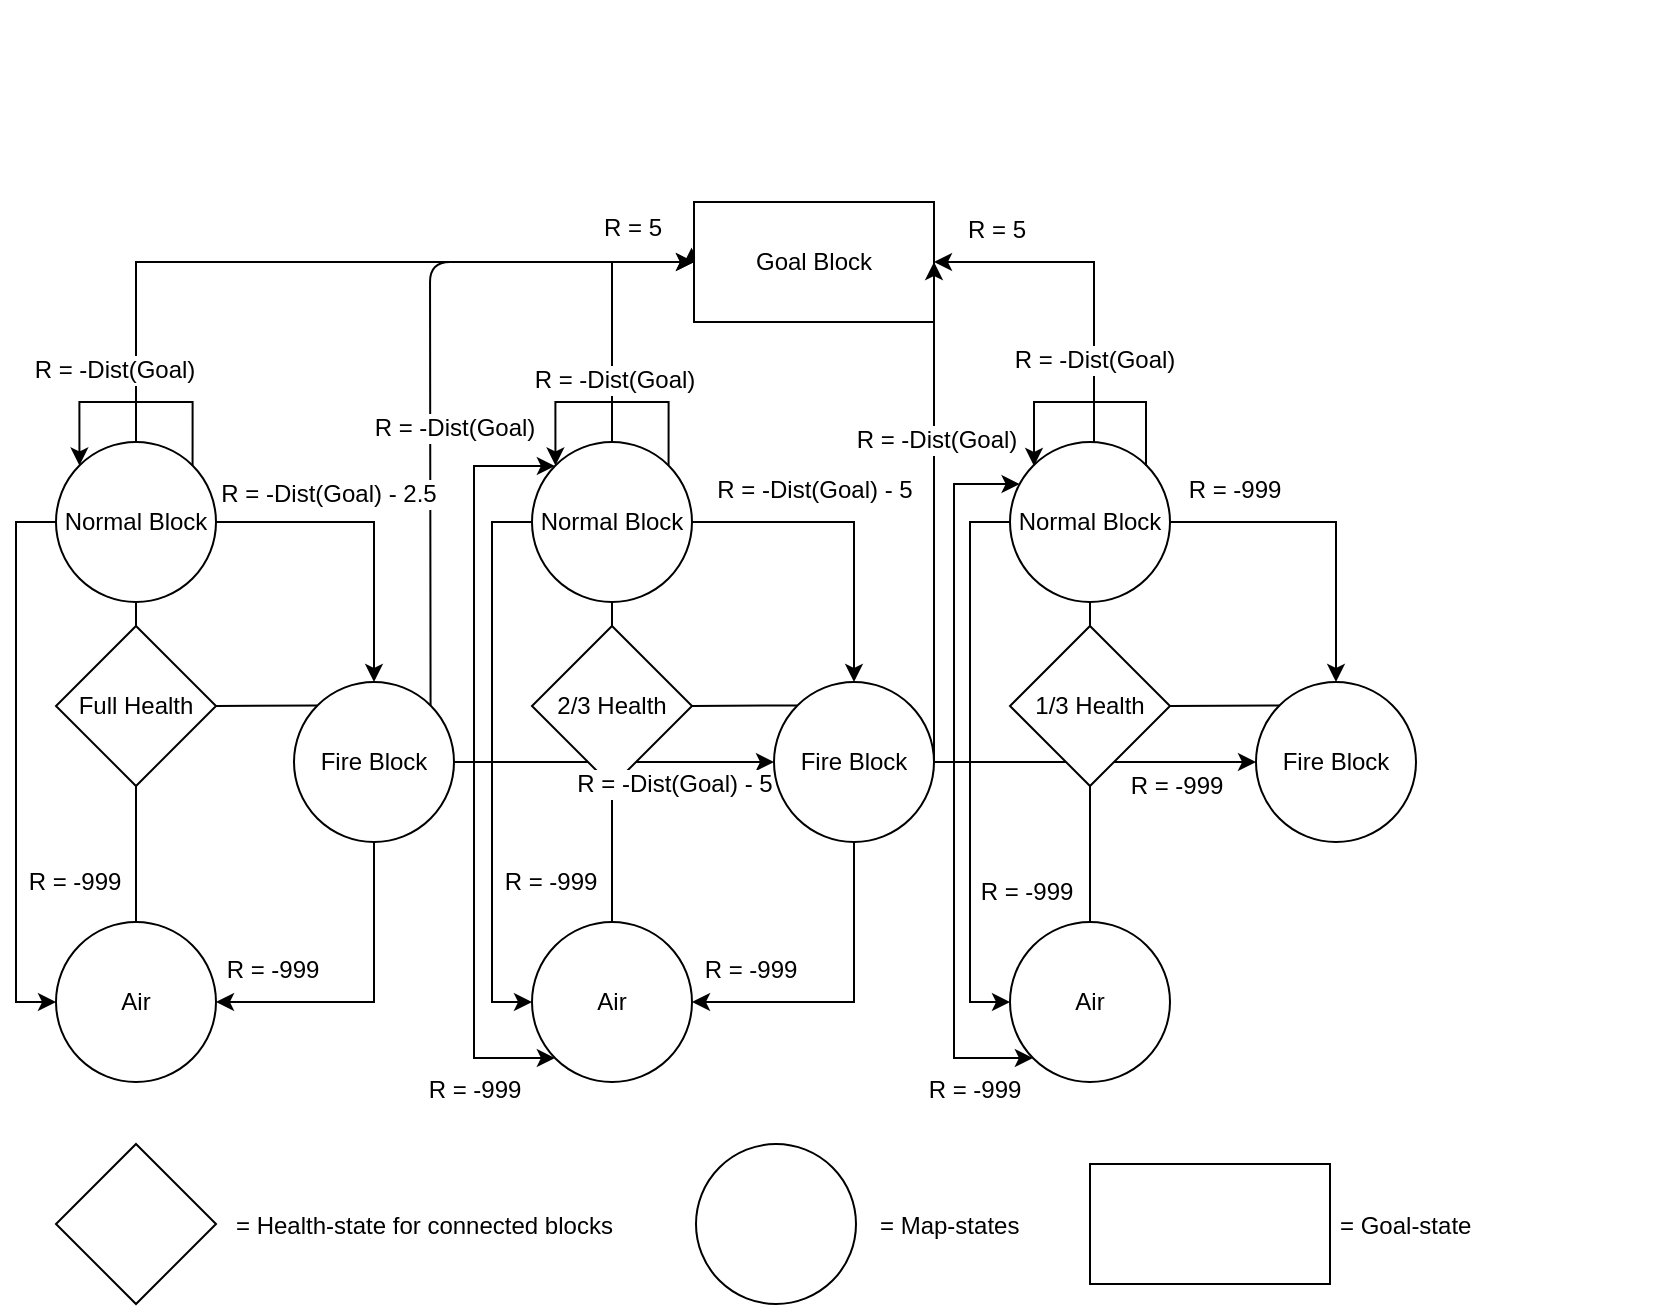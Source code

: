 <mxfile version="10.6.9" type="device"><diagram id="R0boLu_fr81HnDhfR_3-" name="Page-1"><mxGraphModel dx="1522" dy="826" grid="1" gridSize="10" guides="1" tooltips="1" connect="1" arrows="1" fold="1" page="1" pageScale="1" pageWidth="850" pageHeight="1100" math="0" shadow="0"><root><mxCell id="0"/><mxCell id="1" parent="0"/><mxCell id="QGeYlxGQ5tOe7s_yKPZm-204" value="" style="edgeStyle=orthogonalEdgeStyle;rounded=0;orthogonalLoop=1;jettySize=auto;html=1;" edge="1" parent="1" source="QGeYlxGQ5tOe7s_yKPZm-70" target="QGeYlxGQ5tOe7s_yKPZm-78"><mxGeometry relative="1" as="geometry"/></mxCell><mxCell id="QGeYlxGQ5tOe7s_yKPZm-186" value="" style="endArrow=none;html=1;exitX=1;exitY=0.5;exitDx=0;exitDy=0;entryX=0;entryY=0;entryDx=0;entryDy=0;" edge="1" parent="1" source="QGeYlxGQ5tOe7s_yKPZm-177" target="QGeYlxGQ5tOe7s_yKPZm-78"><mxGeometry width="50" height="50" relative="1" as="geometry"><mxPoint x="330" y="370" as="sourcePoint"/><mxPoint x="329" y="410" as="targetPoint"/></mxGeometry></mxCell><mxCell id="QGeYlxGQ5tOe7s_yKPZm-177" value="2/3 Health" style="rhombus;whiteSpace=wrap;html=1;" vertex="1" parent="1"><mxGeometry x="279" y="252" width="80" height="80" as="geometry"/></mxCell><mxCell id="QGeYlxGQ5tOe7s_yKPZm-176" value="Full Health" style="rhombus;whiteSpace=wrap;html=1;" vertex="1" parent="1"><mxGeometry x="41" y="252" width="80" height="80" as="geometry"/></mxCell><mxCell id="QGeYlxGQ5tOe7s_yKPZm-149" style="edgeStyle=orthogonalEdgeStyle;rounded=0;orthogonalLoop=1;jettySize=auto;html=1;exitX=0.5;exitY=1;exitDx=0;exitDy=0;entryX=1;entryY=0.5;entryDx=0;entryDy=0;" edge="1" parent="1" source="QGeYlxGQ5tOe7s_yKPZm-70" target="QGeYlxGQ5tOe7s_yKPZm-88"><mxGeometry relative="1" as="geometry"/></mxCell><mxCell id="QGeYlxGQ5tOe7s_yKPZm-191" value="" style="edgeStyle=orthogonalEdgeStyle;rounded=0;orthogonalLoop=1;jettySize=auto;html=1;" edge="1" parent="1" source="QGeYlxGQ5tOe7s_yKPZm-70" target="QGeYlxGQ5tOe7s_yKPZm-104"><mxGeometry relative="1" as="geometry"><mxPoint x="250" y="150" as="targetPoint"/><Array as="points"><mxPoint x="250" y="320"/><mxPoint x="250" y="172"/></Array></mxGeometry></mxCell><mxCell id="QGeYlxGQ5tOe7s_yKPZm-70" value="Fire Block" style="ellipse;whiteSpace=wrap;html=1;aspect=fixed;" vertex="1" parent="1"><mxGeometry x="160" y="280" width="80" height="80" as="geometry"/></mxCell><mxCell id="QGeYlxGQ5tOe7s_yKPZm-148" style="edgeStyle=orthogonalEdgeStyle;rounded=0;orthogonalLoop=1;jettySize=auto;html=1;exitX=0.5;exitY=1;exitDx=0;exitDy=0;entryX=1;entryY=0.5;entryDx=0;entryDy=0;" edge="1" parent="1" source="QGeYlxGQ5tOe7s_yKPZm-78" target="QGeYlxGQ5tOe7s_yKPZm-89"><mxGeometry relative="1" as="geometry"/></mxCell><mxCell id="QGeYlxGQ5tOe7s_yKPZm-206" value="" style="edgeStyle=orthogonalEdgeStyle;rounded=0;orthogonalLoop=1;jettySize=auto;html=1;" edge="1" parent="1" source="QGeYlxGQ5tOe7s_yKPZm-78" target="QGeYlxGQ5tOe7s_yKPZm-84"><mxGeometry relative="1" as="geometry"/></mxCell><mxCell id="QGeYlxGQ5tOe7s_yKPZm-78" value="Fire Block" style="ellipse;whiteSpace=wrap;html=1;aspect=fixed;" vertex="1" parent="1"><mxGeometry x="400" y="280" width="80" height="80" as="geometry"/></mxCell><mxCell id="QGeYlxGQ5tOe7s_yKPZm-84" value="Fire Block" style="ellipse;whiteSpace=wrap;html=1;aspect=fixed;" vertex="1" parent="1"><mxGeometry x="641" y="280" width="80" height="80" as="geometry"/></mxCell><mxCell id="QGeYlxGQ5tOe7s_yKPZm-88" value="Air&lt;br&gt;" style="ellipse;whiteSpace=wrap;html=1;aspect=fixed;" vertex="1" parent="1"><mxGeometry x="41" y="400" width="80" height="80" as="geometry"/></mxCell><mxCell id="QGeYlxGQ5tOe7s_yKPZm-89" value="Air&lt;br&gt;" style="ellipse;whiteSpace=wrap;html=1;aspect=fixed;" vertex="1" parent="1"><mxGeometry x="279" y="400" width="80" height="80" as="geometry"/></mxCell><mxCell id="QGeYlxGQ5tOe7s_yKPZm-90" value="Air&lt;br&gt;" style="ellipse;whiteSpace=wrap;html=1;aspect=fixed;" vertex="1" parent="1"><mxGeometry x="518" y="400" width="80" height="80" as="geometry"/></mxCell><mxCell id="QGeYlxGQ5tOe7s_yKPZm-115" style="edgeStyle=orthogonalEdgeStyle;rounded=0;orthogonalLoop=1;jettySize=auto;html=1;exitX=1;exitY=0.5;exitDx=0;exitDy=0;" edge="1" parent="1" source="QGeYlxGQ5tOe7s_yKPZm-104" target="QGeYlxGQ5tOe7s_yKPZm-78"><mxGeometry relative="1" as="geometry"/></mxCell><mxCell id="QGeYlxGQ5tOe7s_yKPZm-116" style="edgeStyle=orthogonalEdgeStyle;rounded=0;orthogonalLoop=1;jettySize=auto;html=1;exitX=0;exitY=0.5;exitDx=0;exitDy=0;entryX=0;entryY=0.5;entryDx=0;entryDy=0;" edge="1" parent="1" source="QGeYlxGQ5tOe7s_yKPZm-104" target="QGeYlxGQ5tOe7s_yKPZm-89"><mxGeometry relative="1" as="geometry"/></mxCell><mxCell id="QGeYlxGQ5tOe7s_yKPZm-128" value="" style="edgeStyle=orthogonalEdgeStyle;rounded=0;orthogonalLoop=1;jettySize=auto;html=1;entryX=-0.01;entryY=0.38;entryDx=0;entryDy=0;entryPerimeter=0;" edge="1" parent="1" source="QGeYlxGQ5tOe7s_yKPZm-104" target="QGeYlxGQ5tOe7s_yKPZm-122"><mxGeometry relative="1" as="geometry"><mxPoint x="320" y="30" as="targetPoint"/><Array as="points"><mxPoint x="319" y="70"/></Array></mxGeometry></mxCell><mxCell id="QGeYlxGQ5tOe7s_yKPZm-104" value="Normal Block&lt;br&gt;" style="ellipse;whiteSpace=wrap;html=1;aspect=fixed;" vertex="1" parent="1"><mxGeometry x="279" y="160" width="80" height="80" as="geometry"/></mxCell><mxCell id="QGeYlxGQ5tOe7s_yKPZm-117" style="edgeStyle=orthogonalEdgeStyle;rounded=0;orthogonalLoop=1;jettySize=auto;html=1;exitX=1;exitY=0.5;exitDx=0;exitDy=0;entryX=0.5;entryY=0;entryDx=0;entryDy=0;" edge="1" parent="1" source="QGeYlxGQ5tOe7s_yKPZm-106" target="QGeYlxGQ5tOe7s_yKPZm-84"><mxGeometry relative="1" as="geometry"/></mxCell><mxCell id="QGeYlxGQ5tOe7s_yKPZm-118" style="edgeStyle=orthogonalEdgeStyle;rounded=0;orthogonalLoop=1;jettySize=auto;html=1;exitX=0;exitY=0.5;exitDx=0;exitDy=0;entryX=0;entryY=0.5;entryDx=0;entryDy=0;" edge="1" parent="1" source="QGeYlxGQ5tOe7s_yKPZm-106" target="QGeYlxGQ5tOe7s_yKPZm-90"><mxGeometry relative="1" as="geometry"/></mxCell><mxCell id="QGeYlxGQ5tOe7s_yKPZm-126" value="" style="edgeStyle=orthogonalEdgeStyle;rounded=0;orthogonalLoop=1;jettySize=auto;html=1;entryX=1;entryY=0.5;entryDx=0;entryDy=0;" edge="1" parent="1" source="QGeYlxGQ5tOe7s_yKPZm-106" target="QGeYlxGQ5tOe7s_yKPZm-122"><mxGeometry relative="1" as="geometry"><mxPoint x="520" y="20" as="targetPoint"/><Array as="points"><mxPoint x="560" y="70"/></Array></mxGeometry></mxCell><mxCell id="QGeYlxGQ5tOe7s_yKPZm-106" value="Normal Block&lt;br&gt;" style="ellipse;whiteSpace=wrap;html=1;aspect=fixed;" vertex="1" parent="1"><mxGeometry x="518" y="160" width="80" height="80" as="geometry"/></mxCell><mxCell id="QGeYlxGQ5tOe7s_yKPZm-114" style="edgeStyle=orthogonalEdgeStyle;rounded=0;orthogonalLoop=1;jettySize=auto;html=1;exitX=0;exitY=0.5;exitDx=0;exitDy=0;entryX=0;entryY=0.5;entryDx=0;entryDy=0;" edge="1" parent="1" source="QGeYlxGQ5tOe7s_yKPZm-108" target="QGeYlxGQ5tOe7s_yKPZm-88"><mxGeometry relative="1" as="geometry"/></mxCell><mxCell id="QGeYlxGQ5tOe7s_yKPZm-121" style="edgeStyle=orthogonalEdgeStyle;rounded=0;orthogonalLoop=1;jettySize=auto;html=1;exitX=1;exitY=0.5;exitDx=0;exitDy=0;" edge="1" parent="1" source="QGeYlxGQ5tOe7s_yKPZm-108" target="QGeYlxGQ5tOe7s_yKPZm-70"><mxGeometry relative="1" as="geometry"/></mxCell><mxCell id="QGeYlxGQ5tOe7s_yKPZm-130" value="" style="edgeStyle=orthogonalEdgeStyle;rounded=0;orthogonalLoop=1;jettySize=auto;html=1;entryX=0;entryY=0.5;entryDx=0;entryDy=0;" edge="1" parent="1" source="QGeYlxGQ5tOe7s_yKPZm-108" target="QGeYlxGQ5tOe7s_yKPZm-122"><mxGeometry relative="1" as="geometry"><mxPoint x="81" y="80" as="targetPoint"/><Array as="points"><mxPoint x="81" y="70"/></Array></mxGeometry></mxCell><mxCell id="QGeYlxGQ5tOe7s_yKPZm-108" value="Normal Block&lt;br&gt;" style="ellipse;whiteSpace=wrap;html=1;aspect=fixed;" vertex="1" parent="1"><mxGeometry x="41" y="160" width="80" height="80" as="geometry"/></mxCell><mxCell id="QGeYlxGQ5tOe7s_yKPZm-122" value="Goal Block" style="rounded=0;whiteSpace=wrap;html=1;" vertex="1" parent="1"><mxGeometry x="360" y="40" width="120" height="60" as="geometry"/></mxCell><mxCell id="QGeYlxGQ5tOe7s_yKPZm-133" value="" style="endArrow=classic;html=1;exitX=1;exitY=0;exitDx=0;exitDy=0;entryX=0;entryY=0.5;entryDx=0;entryDy=0;" edge="1" parent="1" source="QGeYlxGQ5tOe7s_yKPZm-70" target="QGeYlxGQ5tOe7s_yKPZm-122"><mxGeometry width="50" height="50" relative="1" as="geometry"><mxPoint x="10" y="600" as="sourcePoint"/><mxPoint x="60" y="550" as="targetPoint"/><Array as="points"><mxPoint x="228" y="70"/></Array></mxGeometry></mxCell><mxCell id="QGeYlxGQ5tOe7s_yKPZm-134" value="" style="endArrow=classic;html=1;exitX=1;exitY=0.5;exitDx=0;exitDy=0;entryX=1;entryY=0.5;entryDx=0;entryDy=0;" edge="1" parent="1" source="QGeYlxGQ5tOe7s_yKPZm-78" target="QGeYlxGQ5tOe7s_yKPZm-122"><mxGeometry width="50" height="50" relative="1" as="geometry"><mxPoint x="10" y="600" as="sourcePoint"/><mxPoint x="540" y="40" as="targetPoint"/><Array as="points"><mxPoint x="480" y="180"/></Array></mxGeometry></mxCell><mxCell id="QGeYlxGQ5tOe7s_yKPZm-138" value="R = -999" style="text;html=1;resizable=0;points=[];align=center;verticalAlign=middle;labelBackgroundColor=#ffffff;" vertex="1" connectable="0" parent="1"><mxGeometry x="598" y="310" as="geometry"><mxPoint x="-210" y="114" as="offset"/></mxGeometry></mxCell><mxCell id="QGeYlxGQ5tOe7s_yKPZm-139" value="R = -999" style="text;html=1;resizable=0;points=[];align=center;verticalAlign=middle;labelBackgroundColor=#ffffff;" vertex="1" connectable="0" parent="1"><mxGeometry x="359" y="310" as="geometry"><mxPoint x="-210" y="114" as="offset"/></mxGeometry></mxCell><mxCell id="QGeYlxGQ5tOe7s_yKPZm-140" value="R = -Dist(Goal)" style="text;html=1;resizable=0;points=[];align=center;verticalAlign=middle;labelBackgroundColor=#ffffff;" vertex="1" connectable="0" parent="1"><mxGeometry x="280" y="10" as="geometry"><mxPoint x="-210" y="114" as="offset"/></mxGeometry></mxCell><mxCell id="QGeYlxGQ5tOe7s_yKPZm-141" value="R = -Dist(Goal)" style="text;html=1;resizable=0;points=[];align=center;verticalAlign=middle;labelBackgroundColor=#ffffff;" vertex="1" connectable="0" parent="1"><mxGeometry x="530" y="15" as="geometry"><mxPoint x="-210" y="114" as="offset"/></mxGeometry></mxCell><mxCell id="QGeYlxGQ5tOe7s_yKPZm-142" value="R = -Dist(Goal)" style="text;html=1;resizable=0;points=[];align=center;verticalAlign=middle;labelBackgroundColor=#ffffff;" vertex="1" connectable="0" parent="1"><mxGeometry x="770" y="5" as="geometry"><mxPoint x="-210" y="114" as="offset"/></mxGeometry></mxCell><mxCell id="QGeYlxGQ5tOe7s_yKPZm-143" value="R = -999" style="text;html=1;resizable=0;points=[];align=center;verticalAlign=middle;labelBackgroundColor=#ffffff;labelBorderColor=none;" vertex="1" connectable="0" parent="1"><mxGeometry x="840" y="70" as="geometry"><mxPoint x="-210" y="114" as="offset"/></mxGeometry></mxCell><mxCell id="QGeYlxGQ5tOe7s_yKPZm-144" value="R = -Dist(Goal) - 2.5" style="text;resizable=0;points=[];align=center;verticalAlign=middle;labelBackgroundColor=#ffffff;labelBorderColor=none;html=1;" vertex="1" connectable="0" parent="1"><mxGeometry x="387" y="72" as="geometry"><mxPoint x="-210" y="114" as="offset"/></mxGeometry></mxCell><mxCell id="QGeYlxGQ5tOe7s_yKPZm-146" value="R = -Dist(Goal) - 5" style="text;html=1;resizable=0;points=[];align=center;verticalAlign=middle;labelBackgroundColor=#ffffff;labelBorderColor=none;" vertex="1" connectable="0" parent="1"><mxGeometry x="630" y="70" as="geometry"><mxPoint x="-210" y="114" as="offset"/></mxGeometry></mxCell><mxCell id="QGeYlxGQ5tOe7s_yKPZm-164" style="edgeStyle=orthogonalEdgeStyle;rounded=0;orthogonalLoop=1;jettySize=auto;html=1;exitX=1;exitY=0;exitDx=0;exitDy=0;entryX=0;entryY=0;entryDx=0;entryDy=0;" edge="1" parent="1" source="QGeYlxGQ5tOe7s_yKPZm-108" target="QGeYlxGQ5tOe7s_yKPZm-108"><mxGeometry relative="1" as="geometry"><Array as="points"><mxPoint x="109" y="140"/><mxPoint x="53" y="140"/></Array></mxGeometry></mxCell><mxCell id="QGeYlxGQ5tOe7s_yKPZm-165" style="edgeStyle=orthogonalEdgeStyle;rounded=0;orthogonalLoop=1;jettySize=auto;html=1;exitX=1;exitY=0;exitDx=0;exitDy=0;entryX=0;entryY=0;entryDx=0;entryDy=0;" edge="1" parent="1" source="QGeYlxGQ5tOe7s_yKPZm-104" target="QGeYlxGQ5tOe7s_yKPZm-104"><mxGeometry relative="1" as="geometry"><mxPoint x="347" y="162" as="sourcePoint"/><mxPoint x="291" y="162" as="targetPoint"/><Array as="points"><mxPoint x="347" y="140"/><mxPoint x="291" y="140"/></Array></mxGeometry></mxCell><mxCell id="QGeYlxGQ5tOe7s_yKPZm-166" style="edgeStyle=orthogonalEdgeStyle;rounded=0;orthogonalLoop=1;jettySize=auto;html=1;exitX=1;exitY=0;exitDx=0;exitDy=0;entryX=0;entryY=0;entryDx=0;entryDy=0;" edge="1" parent="1"><mxGeometry relative="1" as="geometry"><mxPoint x="586" y="172" as="sourcePoint"/><mxPoint x="530" y="172" as="targetPoint"/><Array as="points"><mxPoint x="585.5" y="140"/><mxPoint x="529.5" y="140"/></Array></mxGeometry></mxCell><mxCell id="QGeYlxGQ5tOe7s_yKPZm-167" value="R = 5" style="text;html=1;resizable=0;points=[];align=center;verticalAlign=middle;labelBackgroundColor=#ffffff;" vertex="1" connectable="0" parent="1"><mxGeometry x="721" y="-60" as="geometry"><mxPoint x="-210" y="114" as="offset"/></mxGeometry></mxCell><mxCell id="QGeYlxGQ5tOe7s_yKPZm-168" value="R = 5" style="text;html=1;resizable=0;points=[];align=center;verticalAlign=middle;labelBackgroundColor=#ffffff;" vertex="1" connectable="0" parent="1"><mxGeometry x="539" y="-61" as="geometry"><mxPoint x="-210" y="114" as="offset"/></mxGeometry></mxCell><mxCell id="QGeYlxGQ5tOe7s_yKPZm-169" value="R = -999" style="text;html=1;resizable=0;points=[];align=center;verticalAlign=middle;labelBackgroundColor=#ffffff;" vertex="1" connectable="0" parent="1"><mxGeometry x="260" y="266" as="geometry"><mxPoint x="-210" y="114" as="offset"/></mxGeometry></mxCell><mxCell id="QGeYlxGQ5tOe7s_yKPZm-171" value="R = -999" style="text;html=1;resizable=0;points=[];align=center;verticalAlign=middle;labelBackgroundColor=#ffffff;" vertex="1" connectable="0" parent="1"><mxGeometry x="498" y="266" as="geometry"><mxPoint x="-210" y="114" as="offset"/></mxGeometry></mxCell><mxCell id="QGeYlxGQ5tOe7s_yKPZm-172" value="R = -999" style="text;html=1;resizable=0;points=[];align=center;verticalAlign=middle;labelBackgroundColor=#ffffff;" vertex="1" connectable="0" parent="1"><mxGeometry x="736" y="271" as="geometry"><mxPoint x="-210" y="114" as="offset"/></mxGeometry></mxCell><mxCell id="QGeYlxGQ5tOe7s_yKPZm-178" value="1/3 Health" style="rhombus;whiteSpace=wrap;html=1;" vertex="1" parent="1"><mxGeometry x="518" y="252" width="80" height="80" as="geometry"/></mxCell><mxCell id="QGeYlxGQ5tOe7s_yKPZm-179" value="" style="endArrow=none;html=1;exitX=0.5;exitY=0;exitDx=0;exitDy=0;entryX=0.5;entryY=1;entryDx=0;entryDy=0;" edge="1" parent="1" source="QGeYlxGQ5tOe7s_yKPZm-88" target="QGeYlxGQ5tOe7s_yKPZm-176"><mxGeometry width="50" height="50" relative="1" as="geometry"><mxPoint x="60" y="410" as="sourcePoint"/><mxPoint x="110" y="360" as="targetPoint"/></mxGeometry></mxCell><mxCell id="QGeYlxGQ5tOe7s_yKPZm-181" value="" style="endArrow=none;html=1;exitX=0.5;exitY=0;exitDx=0;exitDy=0;entryX=0.5;entryY=1;entryDx=0;entryDy=0;" edge="1" parent="1" source="QGeYlxGQ5tOe7s_yKPZm-176" target="QGeYlxGQ5tOe7s_yKPZm-108"><mxGeometry width="50" height="50" relative="1" as="geometry"><mxPoint x="91" y="410" as="sourcePoint"/><mxPoint x="91" y="370" as="targetPoint"/></mxGeometry></mxCell><mxCell id="QGeYlxGQ5tOe7s_yKPZm-182" value="" style="endArrow=none;html=1;exitX=1;exitY=0.5;exitDx=0;exitDy=0;entryX=0;entryY=0;entryDx=0;entryDy=0;" edge="1" parent="1" source="QGeYlxGQ5tOe7s_yKPZm-176" target="QGeYlxGQ5tOe7s_yKPZm-70"><mxGeometry width="50" height="50" relative="1" as="geometry"><mxPoint x="91" y="290" as="sourcePoint"/><mxPoint x="91" y="250" as="targetPoint"/></mxGeometry></mxCell><mxCell id="QGeYlxGQ5tOe7s_yKPZm-184" value="" style="endArrow=none;html=1;exitX=0.5;exitY=0;exitDx=0;exitDy=0;entryX=0.5;entryY=1;entryDx=0;entryDy=0;" edge="1" parent="1" source="QGeYlxGQ5tOe7s_yKPZm-177" target="QGeYlxGQ5tOe7s_yKPZm-104"><mxGeometry width="50" height="50" relative="1" as="geometry"><mxPoint x="91" y="290" as="sourcePoint"/><mxPoint x="91" y="250" as="targetPoint"/></mxGeometry></mxCell><mxCell id="QGeYlxGQ5tOe7s_yKPZm-185" value="" style="endArrow=none;html=1;exitX=0.5;exitY=1;exitDx=0;exitDy=0;entryX=0.5;entryY=0;entryDx=0;entryDy=0;" edge="1" parent="1" source="QGeYlxGQ5tOe7s_yKPZm-177" target="QGeYlxGQ5tOe7s_yKPZm-89"><mxGeometry width="50" height="50" relative="1" as="geometry"><mxPoint x="330" y="290" as="sourcePoint"/><mxPoint x="329" y="250" as="targetPoint"/></mxGeometry></mxCell><mxCell id="QGeYlxGQ5tOe7s_yKPZm-187" value="" style="endArrow=none;html=1;exitX=0.5;exitY=0;exitDx=0;exitDy=0;entryX=0.5;entryY=1;entryDx=0;entryDy=0;" edge="1" parent="1" source="QGeYlxGQ5tOe7s_yKPZm-178" target="QGeYlxGQ5tOe7s_yKPZm-106"><mxGeometry width="50" height="50" relative="1" as="geometry"><mxPoint x="340" y="380" as="sourcePoint"/><mxPoint x="339" y="420" as="targetPoint"/></mxGeometry></mxCell><mxCell id="QGeYlxGQ5tOe7s_yKPZm-188" value="" style="endArrow=none;html=1;exitX=0.5;exitY=1;exitDx=0;exitDy=0;" edge="1" parent="1" source="QGeYlxGQ5tOe7s_yKPZm-178" target="QGeYlxGQ5tOe7s_yKPZm-90"><mxGeometry width="50" height="50" relative="1" as="geometry"><mxPoint x="568" y="290" as="sourcePoint"/><mxPoint x="568" y="250" as="targetPoint"/></mxGeometry></mxCell><mxCell id="QGeYlxGQ5tOe7s_yKPZm-189" value="" style="endArrow=none;html=1;exitX=1;exitY=0.5;exitDx=0;exitDy=0;entryX=0;entryY=0;entryDx=0;entryDy=0;" edge="1" parent="1" source="QGeYlxGQ5tOe7s_yKPZm-178" target="QGeYlxGQ5tOe7s_yKPZm-84"><mxGeometry width="50" height="50" relative="1" as="geometry"><mxPoint x="568" y="370" as="sourcePoint"/><mxPoint x="650" y="300" as="targetPoint"/></mxGeometry></mxCell><mxCell id="QGeYlxGQ5tOe7s_yKPZm-192" value="" style="edgeStyle=orthogonalEdgeStyle;rounded=0;orthogonalLoop=1;jettySize=auto;html=1;" edge="1" parent="1" source="QGeYlxGQ5tOe7s_yKPZm-70" target="QGeYlxGQ5tOe7s_yKPZm-89"><mxGeometry relative="1" as="geometry"><mxPoint x="250" y="330" as="sourcePoint"/><mxPoint x="289" y="210" as="targetPoint"/><Array as="points"><mxPoint x="250" y="320"/><mxPoint x="250" y="468"/></Array></mxGeometry></mxCell><mxCell id="QGeYlxGQ5tOe7s_yKPZm-193" value="" style="edgeStyle=orthogonalEdgeStyle;rounded=0;orthogonalLoop=1;jettySize=auto;html=1;" edge="1" parent="1" source="QGeYlxGQ5tOe7s_yKPZm-78" target="QGeYlxGQ5tOe7s_yKPZm-90"><mxGeometry relative="1" as="geometry"><mxPoint x="479" y="320" as="sourcePoint"/><mxPoint x="530" y="468" as="targetPoint"/><Array as="points"><mxPoint x="490" y="320"/><mxPoint x="490" y="468"/></Array></mxGeometry></mxCell><mxCell id="QGeYlxGQ5tOe7s_yKPZm-196" value="" style="edgeStyle=orthogonalEdgeStyle;rounded=0;orthogonalLoop=1;jettySize=auto;html=1;" edge="1" parent="1" source="QGeYlxGQ5tOe7s_yKPZm-78" target="QGeYlxGQ5tOe7s_yKPZm-106"><mxGeometry relative="1" as="geometry"><mxPoint x="480" y="329" as="sourcePoint"/><mxPoint x="530.434" y="181" as="targetPoint"/><Array as="points"><mxPoint x="490" y="320"/><mxPoint x="490" y="181"/></Array></mxGeometry></mxCell><mxCell id="QGeYlxGQ5tOe7s_yKPZm-197" value="R = -999" style="text;html=1;resizable=0;points=[];align=center;verticalAlign=middle;labelBackgroundColor=#ffffff;" vertex="1" connectable="0" parent="1"><mxGeometry x="460" y="370" as="geometry"><mxPoint x="-210" y="114" as="offset"/></mxGeometry></mxCell><mxCell id="QGeYlxGQ5tOe7s_yKPZm-199" value="R = -999" style="text;html=1;resizable=0;points=[];align=center;verticalAlign=middle;labelBackgroundColor=#ffffff;" vertex="1" connectable="0" parent="1"><mxGeometry x="710" y="370" as="geometry"><mxPoint x="-210" y="114" as="offset"/></mxGeometry></mxCell><mxCell id="QGeYlxGQ5tOe7s_yKPZm-201" value="R = -Dist(Goal)" style="text;html=1;resizable=0;points=[];align=center;verticalAlign=middle;labelBackgroundColor=#ffffff;" vertex="1" connectable="0" parent="1"><mxGeometry x="450" y="39" as="geometry"><mxPoint x="-210" y="114" as="offset"/></mxGeometry></mxCell><mxCell id="QGeYlxGQ5tOe7s_yKPZm-202" value="R = -Dist(Goal)" style="text;html=1;resizable=0;points=[];align=center;verticalAlign=middle;labelBackgroundColor=#ffffff;" vertex="1" connectable="0" parent="1"><mxGeometry x="691" y="45" as="geometry"><mxPoint x="-210" y="114" as="offset"/></mxGeometry></mxCell><mxCell id="QGeYlxGQ5tOe7s_yKPZm-208" value="R = -999" style="text;html=1;resizable=0;points=[];align=center;verticalAlign=middle;labelBackgroundColor=#ffffff;labelBorderColor=none;" vertex="1" connectable="0" parent="1"><mxGeometry x="811" y="218" as="geometry"><mxPoint x="-210" y="114" as="offset"/></mxGeometry></mxCell><mxCell id="QGeYlxGQ5tOe7s_yKPZm-209" value="R = -Dist(Goal) - 5" style="text;html=1;resizable=0;points=[];align=center;verticalAlign=middle;labelBackgroundColor=#ffffff;labelBorderColor=none;" vertex="1" connectable="0" parent="1"><mxGeometry x="560" y="217" as="geometry"><mxPoint x="-210" y="114" as="offset"/></mxGeometry></mxCell><mxCell id="QGeYlxGQ5tOe7s_yKPZm-210" value="" style="rhombus;whiteSpace=wrap;html=1;" vertex="1" parent="1"><mxGeometry x="41" y="511" width="80" height="80" as="geometry"/></mxCell><mxCell id="QGeYlxGQ5tOe7s_yKPZm-211" value="= Health-state for connected blocks&lt;br&gt;&lt;br&gt;" style="text;html=1;resizable=0;points=[];autosize=1;align=left;verticalAlign=top;spacingTop=-4;" vertex="1" parent="1"><mxGeometry x="129" y="542" width="200" height="30" as="geometry"/></mxCell><mxCell id="QGeYlxGQ5tOe7s_yKPZm-212" value="" style="ellipse;whiteSpace=wrap;html=1;aspect=fixed;" vertex="1" parent="1"><mxGeometry x="361" y="511" width="80" height="80" as="geometry"/></mxCell><mxCell id="QGeYlxGQ5tOe7s_yKPZm-213" value="= Map-states&lt;br&gt;&lt;br&gt;" style="text;html=1;resizable=0;points=[];autosize=1;align=left;verticalAlign=top;spacingTop=-4;" vertex="1" parent="1"><mxGeometry x="451" y="542" width="90" height="30" as="geometry"/></mxCell><mxCell id="QGeYlxGQ5tOe7s_yKPZm-214" value="" style="rounded=0;whiteSpace=wrap;html=1;" vertex="1" parent="1"><mxGeometry x="558" y="521" width="120" height="60" as="geometry"/></mxCell><mxCell id="QGeYlxGQ5tOe7s_yKPZm-215" value="= Goal-state&lt;br&gt;&lt;br&gt;" style="text;html=1;resizable=0;points=[];autosize=1;align=left;verticalAlign=top;spacingTop=-4;" vertex="1" parent="1"><mxGeometry x="681" y="542" width="80" height="30" as="geometry"/></mxCell></root></mxGraphModel></diagram></mxfile>